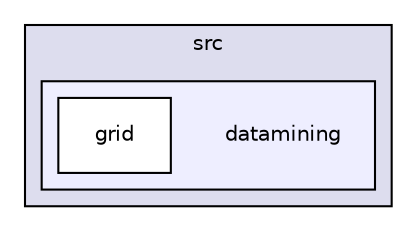 digraph "datamining" {
  compound=true
  node [ fontsize="10", fontname="Helvetica"];
  edge [ labelfontsize="10", labelfontname="Helvetica"];
  subgraph clusterdir_68267d1309a1af8e8297ef4c3efbcdba {
    graph [ bgcolor="#ddddee", pencolor="black", label="src" fontname="Helvetica", fontsize="10", URL="dir_68267d1309a1af8e8297ef4c3efbcdba.html"]
  subgraph clusterdir_e30bb717cd847fa28d0a5d1114235443 {
    graph [ bgcolor="#eeeeff", pencolor="black", label="" URL="dir_e30bb717cd847fa28d0a5d1114235443.html"];
    dir_e30bb717cd847fa28d0a5d1114235443 [shape=plaintext label="datamining"];
    dir_385c2e5b8d0429c351e51221fa7514df [shape=box label="grid" color="black" fillcolor="white" style="filled" URL="dir_385c2e5b8d0429c351e51221fa7514df.html"];
  }
  }
}
